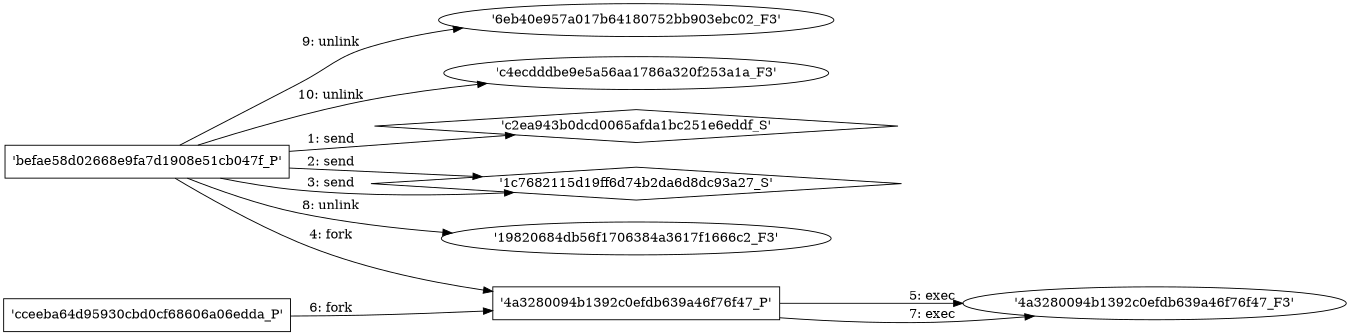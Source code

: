 digraph "D:\Learning\Paper\apt\基于CTI的攻击预警\Dataset\攻击图\ASGfromALLCTI\Vulnerability Spotlight Information disclosure vulnerability in D-LINK DIR-3040 mesh router.dot" {
rankdir="LR"
size="9"
fixedsize="false"
splines="true"
nodesep=0.3
ranksep=0
fontsize=10
overlap="scalexy"
engine= "neato"
	"'c2ea943b0dcd0065afda1bc251e6eddf_S'" [node_type=Socket shape=diamond]
	"'befae58d02668e9fa7d1908e51cb047f_P'" [node_type=Process shape=box]
	"'befae58d02668e9fa7d1908e51cb047f_P'" -> "'c2ea943b0dcd0065afda1bc251e6eddf_S'" [label="1: send"]
	"'1c7682115d19ff6d74b2da6d8dc93a27_S'" [node_type=Socket shape=diamond]
	"'befae58d02668e9fa7d1908e51cb047f_P'" [node_type=Process shape=box]
	"'befae58d02668e9fa7d1908e51cb047f_P'" -> "'1c7682115d19ff6d74b2da6d8dc93a27_S'" [label="2: send"]
	"'1c7682115d19ff6d74b2da6d8dc93a27_S'" [node_type=Socket shape=diamond]
	"'befae58d02668e9fa7d1908e51cb047f_P'" [node_type=Process shape=box]
	"'befae58d02668e9fa7d1908e51cb047f_P'" -> "'1c7682115d19ff6d74b2da6d8dc93a27_S'" [label="3: send"]
	"'befae58d02668e9fa7d1908e51cb047f_P'" [node_type=Process shape=box]
	"'4a3280094b1392c0efdb639a46f76f47_P'" [node_type=Process shape=box]
	"'befae58d02668e9fa7d1908e51cb047f_P'" -> "'4a3280094b1392c0efdb639a46f76f47_P'" [label="4: fork"]
	"'4a3280094b1392c0efdb639a46f76f47_P'" [node_type=Process shape=box]
	"'4a3280094b1392c0efdb639a46f76f47_F3'" [node_type=File shape=ellipse]
	"'4a3280094b1392c0efdb639a46f76f47_P'" -> "'4a3280094b1392c0efdb639a46f76f47_F3'" [label="5: exec"]
	"'cceeba64d95930cbd0cf68606a06edda_P'" [node_type=Process shape=box]
	"'4a3280094b1392c0efdb639a46f76f47_P'" [node_type=Process shape=box]
	"'cceeba64d95930cbd0cf68606a06edda_P'" -> "'4a3280094b1392c0efdb639a46f76f47_P'" [label="6: fork"]
	"'4a3280094b1392c0efdb639a46f76f47_P'" [node_type=Process shape=box]
	"'4a3280094b1392c0efdb639a46f76f47_F3'" [node_type=File shape=ellipse]
	"'4a3280094b1392c0efdb639a46f76f47_P'" -> "'4a3280094b1392c0efdb639a46f76f47_F3'" [label="7: exec"]
	"'19820684db56f1706384a3617f1666c2_F3'" [node_type=file shape=ellipse]
	"'befae58d02668e9fa7d1908e51cb047f_P'" [node_type=Process shape=box]
	"'befae58d02668e9fa7d1908e51cb047f_P'" -> "'19820684db56f1706384a3617f1666c2_F3'" [label="8: unlink"]
	"'6eb40e957a017b64180752bb903ebc02_F3'" [node_type=file shape=ellipse]
	"'befae58d02668e9fa7d1908e51cb047f_P'" [node_type=Process shape=box]
	"'befae58d02668e9fa7d1908e51cb047f_P'" -> "'6eb40e957a017b64180752bb903ebc02_F3'" [label="9: unlink"]
	"'c4ecdddbe9e5a56aa1786a320f253a1a_F3'" [node_type=file shape=ellipse]
	"'befae58d02668e9fa7d1908e51cb047f_P'" [node_type=Process shape=box]
	"'befae58d02668e9fa7d1908e51cb047f_P'" -> "'c4ecdddbe9e5a56aa1786a320f253a1a_F3'" [label="10: unlink"]
}
